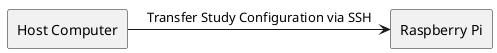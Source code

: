 @startuml
skinparam linestyle ortho
rectangle "Host Computer" as HC
rectangle "Raspberry Pi" as RPi
HC -right-> RPi : "Transfer Study Configuration via SSH"
@enduml
